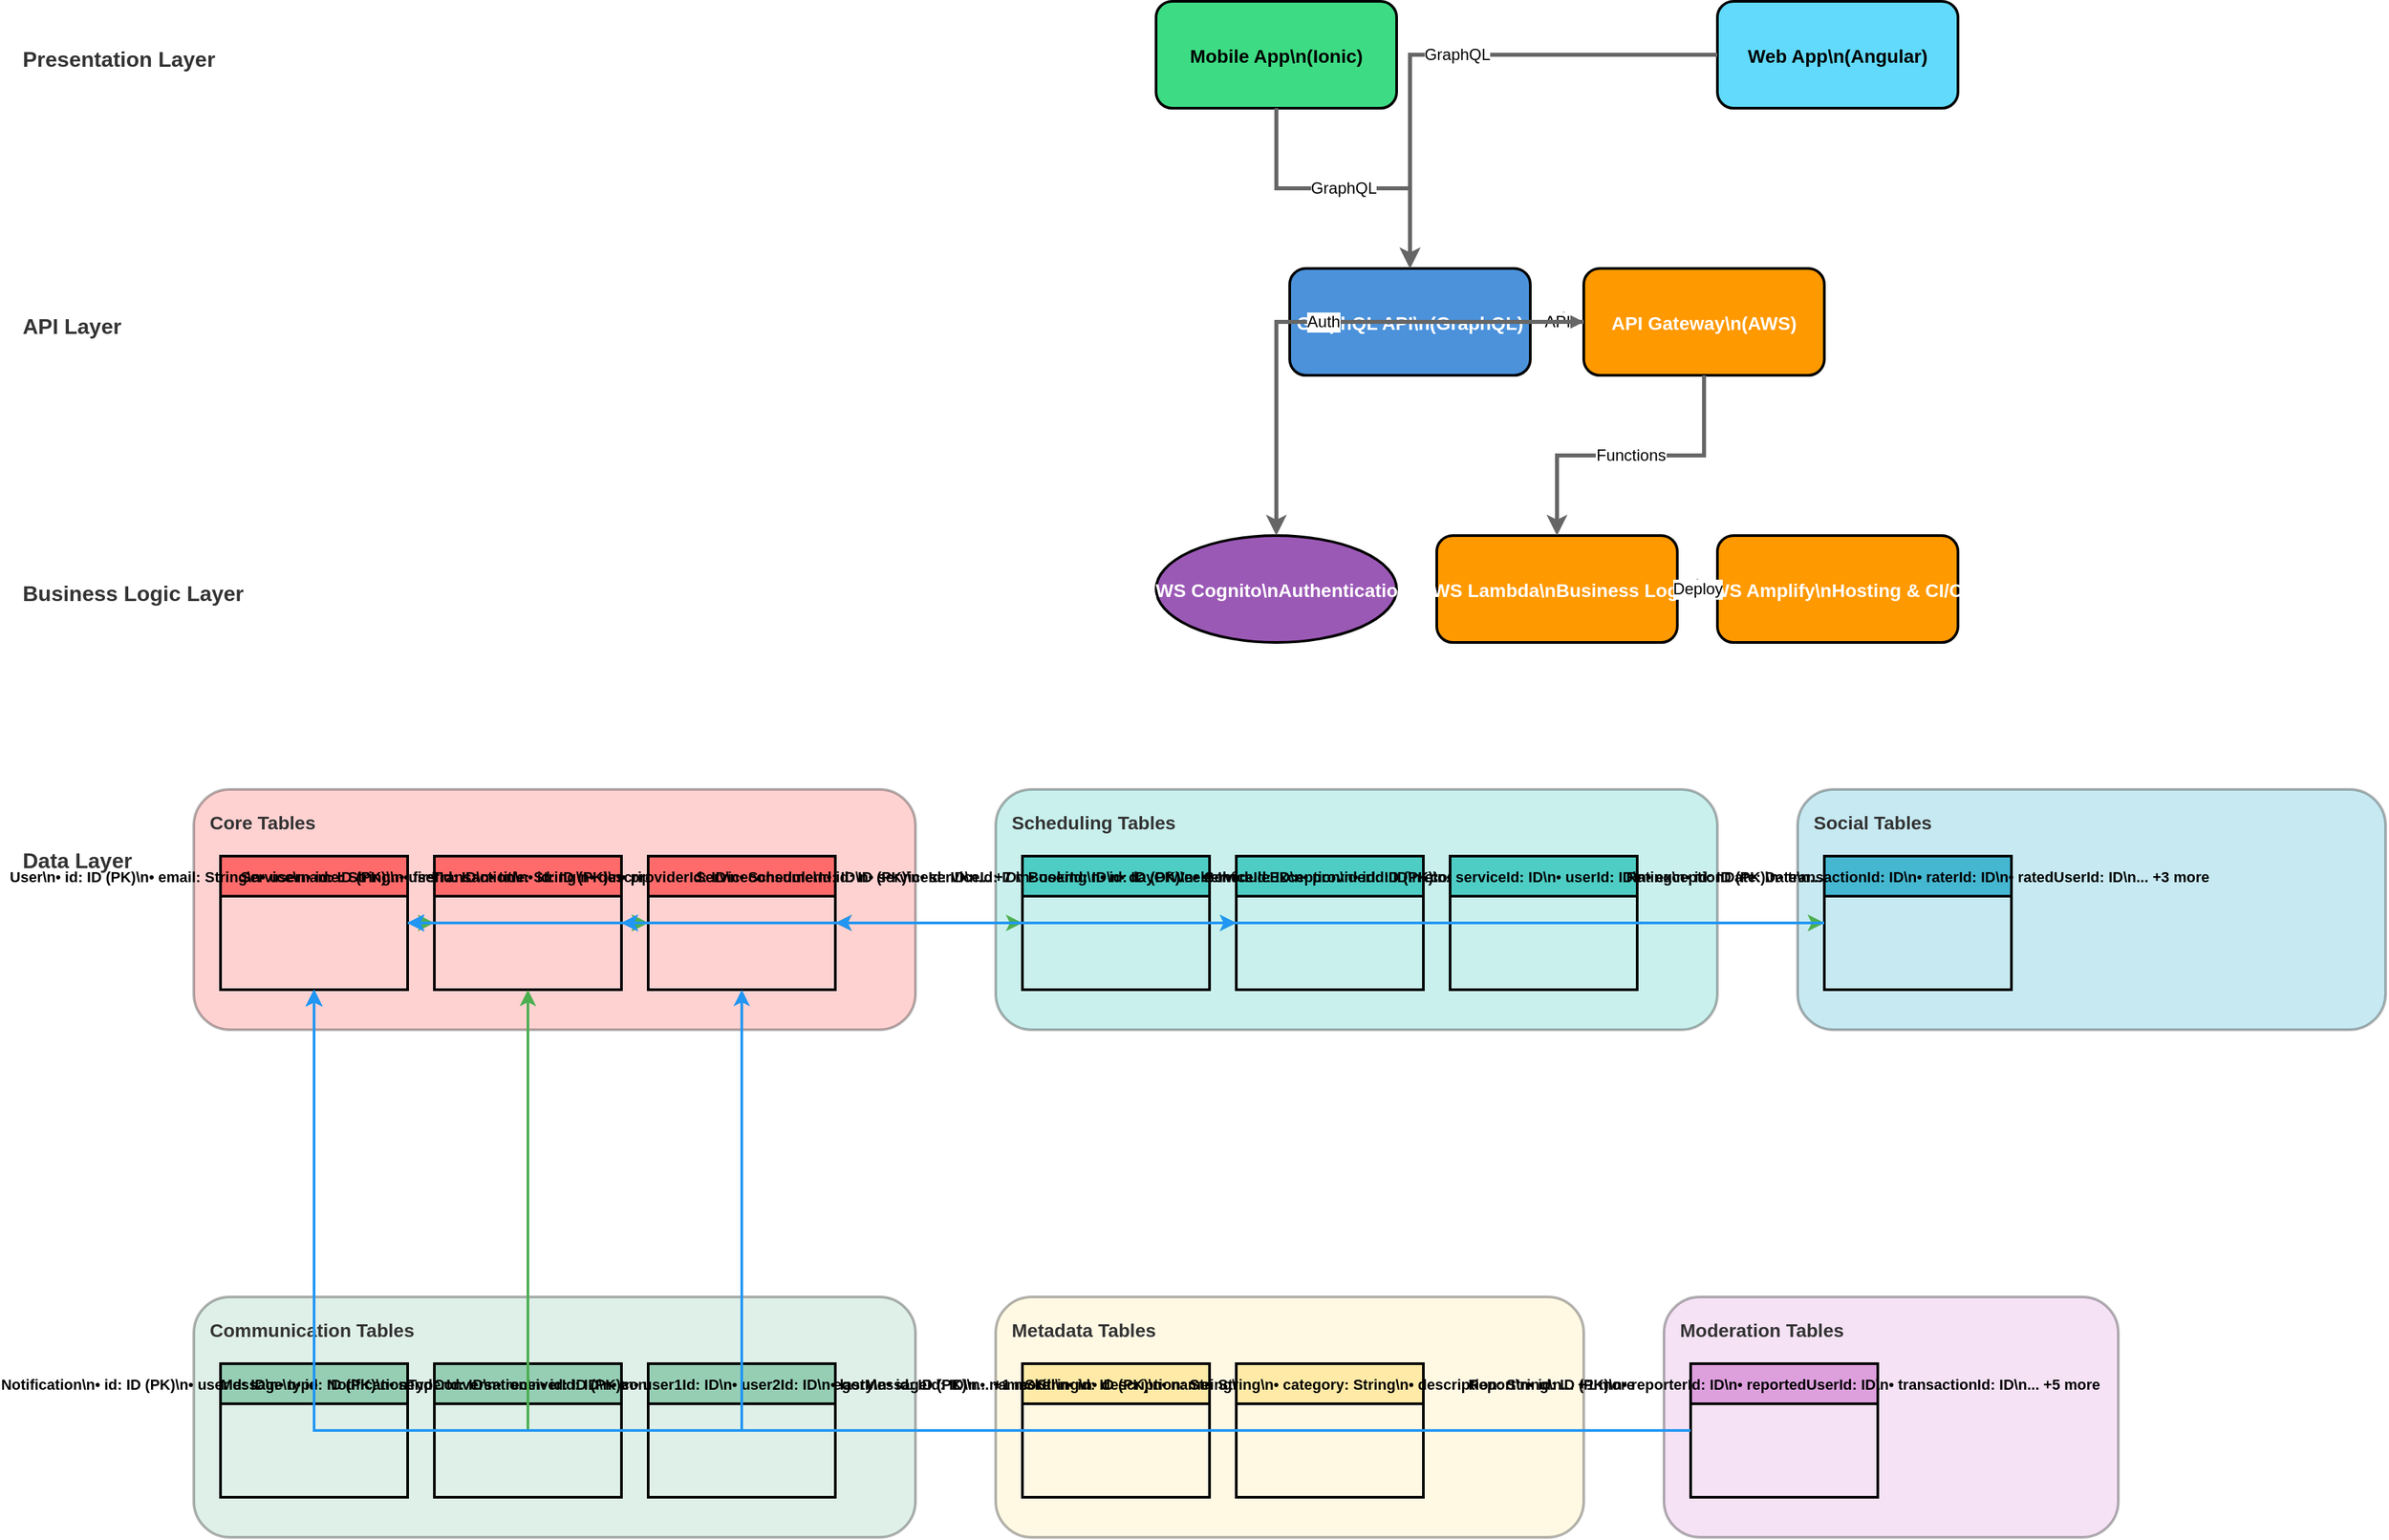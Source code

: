 <?xml version="1.0" encoding="UTF-8"?>
<mxfile version="1.0.0" type="device">
  <diagram id="hourbank-detailed-architecture" name="HourBank Detailed Architecture">
    <mxGraphModel dx="2400" dy="1600" grid="1" gridSize="10" guides="1" tooltips="1" connect="1" arrows="1" fold="1" page="1" pageScale="1" pageWidth="2400" pageHeight="1600" math="0" shadow="0">
      <root>
        <mxCell id="0"/>
        <mxCell id="1" parent="0"/>
        <mxCell id="2" value="Presentation Layer" style="text;html=1;strokeColor=none;fillColor=none;align=left;verticalAlign=middle;whiteSpace=wrap;rounded=0;fontSize=16;fontStyle=1;fontColor=#333333" vertex="1" parent="1">
          <mxGeometry x="50" y="110" width="180" height="25" as="geometry"/>
        </mxCell>
        <mxCell id="3" value="API Layer" style="text;html=1;strokeColor=none;fillColor=none;align=left;verticalAlign=middle;whiteSpace=wrap;rounded=0;fontSize=16;fontStyle=1;fontColor=#333333" vertex="1" parent="1">
          <mxGeometry x="50" y="310" width="180" height="25" as="geometry"/>
        </mxCell>
        <mxCell id="4" value="Business Logic Layer" style="text;html=1;strokeColor=none;fillColor=none;align=left;verticalAlign=middle;whiteSpace=wrap;rounded=0;fontSize=16;fontStyle=1;fontColor=#333333" vertex="1" parent="1">
          <mxGeometry x="50" y="510" width="180" height="25" as="geometry"/>
        </mxCell>
        <mxCell id="5" value="Data Layer" style="text;html=1;strokeColor=none;fillColor=none;align=left;verticalAlign=middle;whiteSpace=wrap;rounded=0;fontSize=16;fontStyle=1;fontColor=#333333" vertex="1" parent="1">
          <mxGeometry x="50" y="710" width="180" height="25" as="geometry"/>
        </mxCell>
        <mxCell id="6" value="Mobile App\n(Ionic)" style="rounded=1;fillColor=#3DDC84;strokeColor=#000000;fontColor=#000000;fontSize=14;fontStyle=1;strokeWidth=2" vertex="1" parent="1">
          <mxGeometry x="900" y="80" width="180" height="80" as="geometry"/>
        </mxCell>
        <mxCell id="7" value="Web App\n(Angular)" style="rounded=1;fillColor=#61DAFB;strokeColor=#000000;fontColor=#000000;fontSize=14;fontStyle=1;strokeWidth=2" vertex="1" parent="1">
          <mxGeometry x="1320" y="80" width="180" height="80" as="geometry"/>
        </mxCell>
        <mxCell id="8" value="GraphQL API\n(GraphQL)" style="rounded=1;fillColor=#4B92DB;strokeColor=#000000;fontColor=#FFFFFF;fontSize=14;fontStyle=1;strokeWidth=2" vertex="1" parent="1">
          <mxGeometry x="1000" y="280" width="180" height="80" as="geometry"/>
        </mxCell>
        <mxCell id="9" value="API Gateway\n(AWS)" style="rounded=1;fillColor=#FF9900;strokeColor=#000000;fontColor=#FFFFFF;fontSize=14;fontStyle=1;strokeWidth=2" vertex="1" parent="1">
          <mxGeometry x="1220" y="280" width="180" height="80" as="geometry"/>
        </mxCell>
        <mxCell id="10" value="AWS Cognito\nAuthentication" style="shape=ellipse;fillColor=#9B59B6;strokeColor=#000000;fontColor=#FFFFFF;fontSize=14;fontStyle=1;strokeWidth=2" vertex="1" parent="1">
          <mxGeometry x="900" y="480" width="180" height="80" as="geometry"/>
        </mxCell>
        <mxCell id="11" value="AWS Lambda\nBusiness Logic" style="rounded=1;fillColor=#FF9900;strokeColor=#000000;fontColor=#FFFFFF;fontSize=14;fontStyle=1;strokeWidth=2" vertex="1" parent="1">
          <mxGeometry x="1110" y="480" width="180" height="80" as="geometry"/>
        </mxCell>
        <mxCell id="12" value="AWS Amplify\nHosting &amp; CI/CD" style="rounded=1;fillColor=#FF9900;strokeColor=#000000;fontColor=#FFFFFF;fontSize=14;fontStyle=1;strokeWidth=2" vertex="1" parent="1">
          <mxGeometry x="1320" y="480" width="180" height="80" as="geometry"/>
        </mxCell>
        <mxCell id="13" value="Core Tables" style="rounded=1;whiteSpace=wrap;html=1;fillColor=#FF6B6B;strokeColor=#000000;strokeWidth=2;opacity=30;fontStyle=1;fontSize=14;fontColor=#333333;align=left;verticalAlign=top;spacingTop=10;spacingLeft=10" vertex="1" parent="1">
          <mxGeometry x="180" y="670" width="540" height="180" as="geometry"/>
        </mxCell>
        <mxCell id="14" value="Scheduling Tables" style="rounded=1;whiteSpace=wrap;html=1;fillColor=#4ECDC4;strokeColor=#000000;strokeWidth=2;opacity=30;fontStyle=1;fontSize=14;fontColor=#333333;align=left;verticalAlign=top;spacingTop=10;spacingLeft=10" vertex="1" parent="1">
          <mxGeometry x="780" y="670" width="540" height="180" as="geometry"/>
        </mxCell>
        <mxCell id="15" value="Social Tables" style="rounded=1;whiteSpace=wrap;html=1;fillColor=#45B7D1;strokeColor=#000000;strokeWidth=2;opacity=30;fontStyle=1;fontSize=14;fontColor=#333333;align=left;verticalAlign=top;spacingTop=10;spacingLeft=10" vertex="1" parent="1">
          <mxGeometry x="1380" y="670" width="440" height="180" as="geometry"/>
        </mxCell>
        <mxCell id="16" value="Communication Tables" style="rounded=1;whiteSpace=wrap;html=1;fillColor=#96CEB4;strokeColor=#000000;strokeWidth=2;opacity=30;fontStyle=1;fontSize=14;fontColor=#333333;align=left;verticalAlign=top;spacingTop=10;spacingLeft=10" vertex="1" parent="1">
          <mxGeometry x="180" y="1050" width="540" height="180" as="geometry"/>
        </mxCell>
        <mxCell id="17" value="Metadata Tables" style="rounded=1;whiteSpace=wrap;html=1;fillColor=#FFEAA7;strokeColor=#000000;strokeWidth=2;opacity=30;fontStyle=1;fontSize=14;fontColor=#333333;align=left;verticalAlign=top;spacingTop=10;spacingLeft=10" vertex="1" parent="1">
          <mxGeometry x="780" y="1050" width="440" height="180" as="geometry"/>
        </mxCell>
        <mxCell id="18" value="Moderation Tables" style="rounded=1;whiteSpace=wrap;html=1;fillColor=#DDA0DD;strokeColor=#000000;strokeWidth=2;opacity=30;fontStyle=1;fontSize=14;fontColor=#333333;align=left;verticalAlign=top;spacingTop=10;spacingLeft=10" vertex="1" parent="1">
          <mxGeometry x="1280" y="1050" width="340" height="180" as="geometry"/>
        </mxCell>
        <mxCell id="19" value="User\n• id: ID (PK)\n• email: String\n• username: String\n• firstName: String\n... +7 more" style="shape=table;startSize=30;container=1;collapsible=0;childLayout=tableLayout;fixedRows=1;rowLines=0;fontStyle=1;align=center;resizeLast=1;fillColor=#FF6B6B;strokeColor=#000000;fontColor=#000000;fontSize=11;strokeWidth=2" vertex="1" parent="1">
          <mxGeometry x="200" y="720" width="140" height="100" as="geometry"/>
        </mxCell>
        <mxCell id="20" value="Service\n• id: ID (PK)\n• userId: ID\n• title: String\n• description: String\n... +9 more" style="shape=table;startSize=30;container=1;collapsible=0;childLayout=tableLayout;fixedRows=1;rowLines=0;fontStyle=1;align=center;resizeLast=1;fillColor=#FF6B6B;strokeColor=#000000;fontColor=#000000;fontSize=11;strokeWidth=2" vertex="1" parent="1">
          <mxGeometry x="360" y="720" width="140" height="100" as="geometry"/>
        </mxCell>
        <mxCell id="21" value="Transaction\n• id: ID (PK)\n• providerId: ID\n• consumerId: ID\n• serviceId: ID\n... +7 more" style="shape=table;startSize=30;container=1;collapsible=0;childLayout=tableLayout;fixedRows=1;rowLines=0;fontStyle=1;align=center;resizeLast=1;fillColor=#FF6B6B;strokeColor=#000000;fontColor=#000000;fontSize=11;strokeWidth=2" vertex="1" parent="1">
          <mxGeometry x="520" y="720" width="140" height="100" as="geometry"/>
        </mxCell>
        <mxCell id="22" value="ServiceSchedule\n• id: ID (PK)\n• serviceId: ID\n• userId: ID\n• dayOfWeek: Int # 0 = Sunday, 1 = Monday, etc.\n... +3 more" style="shape=table;startSize=30;container=1;collapsible=0;childLayout=tableLayout;fixedRows=1;rowLines=0;fontStyle=1;align=center;resizeLast=1;fillColor=#4ECDC4;strokeColor=#000000;fontColor=#000000;fontSize=11;strokeWidth=2" vertex="1" parent="1">
          <mxGeometry x="800" y="720" width="140" height="100" as="geometry"/>
        </mxCell>
        <mxCell id="23" value="Booking\n• id: ID (PK)\n• serviceId: ID\n• providerId: ID\n• consumerId: ID\n... +12 more" style="shape=table;startSize=30;container=1;collapsible=0;childLayout=tableLayout;fixedRows=1;rowLines=0;fontStyle=1;align=center;resizeLast=1;fillColor=#4ECDC4;strokeColor=#000000;fontColor=#000000;fontSize=11;strokeWidth=2" vertex="1" parent="1">
          <mxGeometry x="960" y="720" width="140" height="100" as="geometry"/>
        </mxCell>
        <mxCell id="24" value="ScheduleException\n• id: ID (PK)\n• serviceId: ID\n• userId: ID\n• exceptionDate: Date\n... +4 more" style="shape=table;startSize=30;container=1;collapsible=0;childLayout=tableLayout;fixedRows=1;rowLines=0;fontStyle=1;align=center;resizeLast=1;fillColor=#4ECDC4;strokeColor=#000000;fontColor=#000000;fontSize=11;strokeWidth=2" vertex="1" parent="1">
          <mxGeometry x="1120" y="720" width="140" height="100" as="geometry"/>
        </mxCell>
        <mxCell id="25" value="Category\n• id: ID (PK)\n• name: String\n• description: String\n• icon: String\n... +2 more" style="shape=table;startSize=30;container=1;collapsible=0;childLayout=tableLayout;fixedRows=1;rowLines=0;fontStyle=1;align=center;resizeLast=1;fillColor=#FFEAA7;strokeColor=#000000;fontColor=#000000;fontSize=11;strokeWidth=2" vertex="1" parent="1">
          <mxGeometry x="800" y="1100" width="140" height="100" as="geometry"/>
        </mxCell>
        <mxCell id="26" value="Skill\n• id: ID (PK)\n• name: String\n• category: String\n• description: String\n... +1 more" style="shape=table;startSize=30;container=1;collapsible=0;childLayout=tableLayout;fixedRows=1;rowLines=0;fontStyle=1;align=center;resizeLast=1;fillColor=#FFEAA7;strokeColor=#000000;fontColor=#000000;fontSize=11;strokeWidth=2" vertex="1" parent="1">
          <mxGeometry x="960" y="1100" width="140" height="100" as="geometry"/>
        </mxCell>
        <mxCell id="27" value="Rating\n• id: ID (PK)\n• transactionId: ID\n• raterId: ID\n• ratedUserId: ID\n... +3 more" style="shape=table;startSize=30;container=1;collapsible=0;childLayout=tableLayout;fixedRows=1;rowLines=0;fontStyle=1;align=center;resizeLast=1;fillColor=#45B7D1;strokeColor=#000000;fontColor=#000000;fontSize=11;strokeWidth=2" vertex="1" parent="1">
          <mxGeometry x="1400" y="720" width="140" height="100" as="geometry"/>
        </mxCell>
        <mxCell id="28" value="Notification\n• id: ID (PK)\n• userId: ID\n• type: NotificationType\n• title: String\n... +3 more" style="shape=table;startSize=30;container=1;collapsible=0;childLayout=tableLayout;fixedRows=1;rowLines=0;fontStyle=1;align=center;resizeLast=1;fillColor=#96CEB4;strokeColor=#000000;fontColor=#000000;fontSize=11;strokeWidth=2" vertex="1" parent="1">
          <mxGeometry x="200" y="1100" width="140" height="100" as="geometry"/>
        </mxCell>
        <mxCell id="29" value="Message\n• id: ID (PK)\n• senderId: ID\n• receiverId: ID\n• conversationId: ID\n... +3 more" style="shape=table;startSize=30;container=1;collapsible=0;childLayout=tableLayout;fixedRows=1;rowLines=0;fontStyle=1;align=center;resizeLast=1;fillColor=#96CEB4;strokeColor=#000000;fontColor=#000000;fontSize=11;strokeWidth=2" vertex="1" parent="1">
          <mxGeometry x="360" y="1100" width="140" height="100" as="geometry"/>
        </mxCell>
        <mxCell id="30" value="Conversation\n• id: ID (PK)\n• user1Id: ID\n• user2Id: ID\n• lastMessageId: ID\n... +1 more" style="shape=table;startSize=30;container=1;collapsible=0;childLayout=tableLayout;fixedRows=1;rowLines=0;fontStyle=1;align=center;resizeLast=1;fillColor=#96CEB4;strokeColor=#000000;fontColor=#000000;fontSize=11;strokeWidth=2" vertex="1" parent="1">
          <mxGeometry x="520" y="1100" width="140" height="100" as="geometry"/>
        </mxCell>
        <mxCell id="31" value="Report\n• id: ID (PK)\n• reporterId: ID\n• reportedUserId: ID\n• transactionId: ID\n... +5 more" style="shape=table;startSize=30;container=1;collapsible=0;childLayout=tableLayout;fixedRows=1;rowLines=0;fontStyle=1;align=center;resizeLast=1;fillColor=#DDA0DD;strokeColor=#000000;fontColor=#000000;fontSize=11;strokeWidth=2" vertex="1" parent="1">
          <mxGeometry x="1300" y="1100" width="140" height="100" as="geometry"/>
        </mxCell>
        <mxCell id="32" value="GraphQL" style="edgeStyle=orthogonalEdgeStyle;rounded=0;orthogonalLoop=1;jettySize=auto;html=1;strokeWidth=3;strokeColor=#666666;fontColor=#000000;fontSize=12" edge="1" parent="1" source="6" target="8">
          <mxGeometry relative="1" as="geometry"/>
        </mxCell>
        <mxCell id="33" value="GraphQL" style="edgeStyle=orthogonalEdgeStyle;rounded=0;orthogonalLoop=1;jettySize=auto;html=1;strokeWidth=3;strokeColor=#666666;fontColor=#000000;fontSize=12" edge="1" parent="1" source="7" target="8">
          <mxGeometry relative="1" as="geometry"/>
        </mxCell>
        <mxCell id="34" value="API" style="edgeStyle=orthogonalEdgeStyle;rounded=0;orthogonalLoop=1;jettySize=auto;html=1;strokeWidth=3;strokeColor=#666666;fontColor=#000000;fontSize=12" edge="1" parent="1" source="8" target="9">
          <mxGeometry relative="1" as="geometry"/>
        </mxCell>
        <mxCell id="35" value="Auth" style="edgeStyle=orthogonalEdgeStyle;rounded=0;orthogonalLoop=1;jettySize=auto;html=1;strokeWidth=3;strokeColor=#666666;fontColor=#000000;fontSize=12" edge="1" parent="1" source="9" target="10">
          <mxGeometry relative="1" as="geometry"/>
        </mxCell>
        <mxCell id="36" value="Functions" style="edgeStyle=orthogonalEdgeStyle;rounded=0;orthogonalLoop=1;jettySize=auto;html=1;strokeWidth=3;strokeColor=#666666;fontColor=#000000;fontSize=12" edge="1" parent="1" source="9" target="11">
          <mxGeometry relative="1" as="geometry"/>
        </mxCell>
        <mxCell id="37" value="Deploy" style="edgeStyle=orthogonalEdgeStyle;rounded=0;orthogonalLoop=1;jettySize=auto;html=1;strokeWidth=3;strokeColor=#666666;fontColor=#000000;fontSize=12" edge="1" parent="1" source="11" target="12">
          <mxGeometry relative="1" as="geometry"/>
        </mxCell>
        <mxCell id="38" value="" style="edgeStyle=orthogonalEdgeStyle;rounded=0;orthogonalLoop=1;jettySize=auto;html=1;strokeWidth=2;strokeColor=#4CAF50;fontColor=#000000;fontSize=10;endArrow=classic;endFill=1;startArrow=none;startFill=0" edge="1" parent="1" source="19" target="20">
          <mxGeometry relative="1" as="geometry"/>
        </mxCell>
        <mxCell id="39" value="" style="edgeStyle=orthogonalEdgeStyle;rounded=0;orthogonalLoop=1;jettySize=auto;html=1;strokeWidth=2;strokeColor=#4CAF50;fontColor=#000000;fontSize=10;endArrow=classic;endFill=1;startArrow=none;startFill=0" edge="1" parent="1" source="19" target="21">
          <mxGeometry relative="1" as="geometry"/>
        </mxCell>
        <mxCell id="40" value="" style="edgeStyle=orthogonalEdgeStyle;rounded=0;orthogonalLoop=1;jettySize=auto;html=1;strokeWidth=2;strokeColor=#4CAF50;fontColor=#000000;fontSize=10;endArrow=classic;endFill=1;startArrow=none;startFill=0" edge="1" parent="1" source="19" target="21">
          <mxGeometry relative="1" as="geometry"/>
        </mxCell>
        <mxCell id="41" value="" style="edgeStyle=orthogonalEdgeStyle;rounded=0;orthogonalLoop=1;jettySize=auto;html=1;strokeWidth=2;strokeColor=#4CAF50;fontColor=#000000;fontSize=10;endArrow=classic;endFill=1;startArrow=none;startFill=0" edge="1" parent="1" source="19" target="27">
          <mxGeometry relative="1" as="geometry"/>
        </mxCell>
        <mxCell id="42" value="" style="edgeStyle=orthogonalEdgeStyle;rounded=0;orthogonalLoop=1;jettySize=auto;html=1;strokeWidth=2;strokeColor=#4CAF50;fontColor=#000000;fontSize=10;endArrow=classic;endFill=1;startArrow=none;startFill=0" edge="1" parent="1" source="19" target="27">
          <mxGeometry relative="1" as="geometry"/>
        </mxCell>
        <mxCell id="43" value="" style="edgeStyle=orthogonalEdgeStyle;rounded=0;orthogonalLoop=1;jettySize=auto;html=1;strokeWidth=2;strokeColor=#2196F3;fontColor=#000000;fontSize=10;endArrow=classic;endFill=1;startArrow=none;startFill=0" edge="1" parent="1" source="20" target="19">
          <mxGeometry relative="1" as="geometry"/>
        </mxCell>
        <mxCell id="44" value="" style="edgeStyle=orthogonalEdgeStyle;rounded=0;orthogonalLoop=1;jettySize=auto;html=1;strokeWidth=2;strokeColor=#4CAF50;fontColor=#000000;fontSize=10;endArrow=classic;endFill=1;startArrow=none;startFill=0" edge="1" parent="1" source="20" target="21">
          <mxGeometry relative="1" as="geometry"/>
        </mxCell>
        <mxCell id="45" value="" style="edgeStyle=orthogonalEdgeStyle;rounded=0;orthogonalLoop=1;jettySize=auto;html=1;strokeWidth=2;strokeColor=#4CAF50;fontColor=#000000;fontSize=10;endArrow=classic;endFill=1;startArrow=none;startFill=0" edge="1" parent="1" source="20" target="22">
          <mxGeometry relative="1" as="geometry"/>
        </mxCell>
        <mxCell id="46" value="" style="edgeStyle=orthogonalEdgeStyle;rounded=0;orthogonalLoop=1;jettySize=auto;html=1;strokeWidth=2;strokeColor=#4CAF50;fontColor=#000000;fontSize=10;endArrow=classic;endFill=1;startArrow=none;startFill=0" edge="1" parent="1" source="20" target="23">
          <mxGeometry relative="1" as="geometry"/>
        </mxCell>
        <mxCell id="47" value="" style="edgeStyle=orthogonalEdgeStyle;rounded=0;orthogonalLoop=1;jettySize=auto;html=1;strokeWidth=2;strokeColor=#2196F3;fontColor=#000000;fontSize=10;endArrow=classic;endFill=1;startArrow=none;startFill=0" edge="1" parent="1" source="22" target="20">
          <mxGeometry relative="1" as="geometry"/>
        </mxCell>
        <mxCell id="48" value="" style="edgeStyle=orthogonalEdgeStyle;rounded=0;orthogonalLoop=1;jettySize=auto;html=1;strokeWidth=2;strokeColor=#2196F3;fontColor=#000000;fontSize=10;endArrow=classic;endFill=1;startArrow=none;startFill=0" edge="1" parent="1" source="22" target="19">
          <mxGeometry relative="1" as="geometry"/>
        </mxCell>
        <mxCell id="49" value="" style="edgeStyle=orthogonalEdgeStyle;rounded=0;orthogonalLoop=1;jettySize=auto;html=1;strokeWidth=2;strokeColor=#2196F3;fontColor=#000000;fontSize=10;endArrow=classic;endFill=1;startArrow=none;startFill=0" edge="1" parent="1" source="23" target="20">
          <mxGeometry relative="1" as="geometry"/>
        </mxCell>
        <mxCell id="50" value="" style="edgeStyle=orthogonalEdgeStyle;rounded=0;orthogonalLoop=1;jettySize=auto;html=1;strokeWidth=2;strokeColor=#2196F3;fontColor=#000000;fontSize=10;endArrow=classic;endFill=1;startArrow=none;startFill=0" edge="1" parent="1" source="23" target="19">
          <mxGeometry relative="1" as="geometry"/>
        </mxCell>
        <mxCell id="51" value="" style="edgeStyle=orthogonalEdgeStyle;rounded=0;orthogonalLoop=1;jettySize=auto;html=1;strokeWidth=2;strokeColor=#2196F3;fontColor=#000000;fontSize=10;endArrow=classic;endFill=1;startArrow=none;startFill=0" edge="1" parent="1" source="23" target="19">
          <mxGeometry relative="1" as="geometry"/>
        </mxCell>
        <mxCell id="52" value="" style="edgeStyle=orthogonalEdgeStyle;rounded=0;orthogonalLoop=1;jettySize=auto;html=1;strokeWidth=2;strokeColor=#FF9800;fontColor=#000000;fontSize=10;endArrow=classic;endFill=1;startArrow=none;startFill=0" edge="1" parent="1" source="23" target="21">
          <mxGeometry relative="1" as="geometry"/>
        </mxCell>
        <mxCell id="53" value="" style="edgeStyle=orthogonalEdgeStyle;rounded=0;orthogonalLoop=1;jettySize=auto;html=1;strokeWidth=2;strokeColor=#2196F3;fontColor=#000000;fontSize=10;endArrow=classic;endFill=1;startArrow=none;startFill=0" edge="1" parent="1" source="24" target="20">
          <mxGeometry relative="1" as="geometry"/>
        </mxCell>
        <mxCell id="54" value="" style="edgeStyle=orthogonalEdgeStyle;rounded=0;orthogonalLoop=1;jettySize=auto;html=1;strokeWidth=2;strokeColor=#2196F3;fontColor=#000000;fontSize=10;endArrow=classic;endFill=1;startArrow=none;startFill=0" edge="1" parent="1" source="24" target="19">
          <mxGeometry relative="1" as="geometry"/>
        </mxCell>
        <mxCell id="55" value="" style="edgeStyle=orthogonalEdgeStyle;rounded=0;orthogonalLoop=1;jettySize=auto;html=1;strokeWidth=2;strokeColor=#2196F3;fontColor=#000000;fontSize=10;endArrow=classic;endFill=1;startArrow=none;startFill=0" edge="1" parent="1" source="21" target="19">
          <mxGeometry relative="1" as="geometry"/>
        </mxCell>
        <mxCell id="56" value="" style="edgeStyle=orthogonalEdgeStyle;rounded=0;orthogonalLoop=1;jettySize=auto;html=1;strokeWidth=2;strokeColor=#2196F3;fontColor=#000000;fontSize=10;endArrow=classic;endFill=1;startArrow=none;startFill=0" edge="1" parent="1" source="21" target="19">
          <mxGeometry relative="1" as="geometry"/>
        </mxCell>
        <mxCell id="57" value="" style="edgeStyle=orthogonalEdgeStyle;rounded=0;orthogonalLoop=1;jettySize=auto;html=1;strokeWidth=2;strokeColor=#2196F3;fontColor=#000000;fontSize=10;endArrow=classic;endFill=1;startArrow=none;startFill=0" edge="1" parent="1" source="21" target="20">
          <mxGeometry relative="1" as="geometry"/>
        </mxCell>
        <mxCell id="58" value="" style="edgeStyle=orthogonalEdgeStyle;rounded=0;orthogonalLoop=1;jettySize=auto;html=1;strokeWidth=2;strokeColor=#2196F3;fontColor=#000000;fontSize=10;endArrow=classic;endFill=1;startArrow=none;startFill=0" edge="1" parent="1" source="21" target="23">
          <mxGeometry relative="1" as="geometry"/>
        </mxCell>
        <mxCell id="59" value="" style="edgeStyle=orthogonalEdgeStyle;rounded=0;orthogonalLoop=1;jettySize=auto;html=1;strokeWidth=2;strokeColor=#4CAF50;fontColor=#000000;fontSize=10;endArrow=classic;endFill=1;startArrow=none;startFill=0" edge="1" parent="1" source="25" target="20">
          <mxGeometry relative="1" as="geometry"/>
        </mxCell>
        <mxCell id="60" value="" style="edgeStyle=orthogonalEdgeStyle;rounded=0;orthogonalLoop=1;jettySize=auto;html=1;strokeWidth=2;strokeColor=#2196F3;fontColor=#000000;fontSize=10;endArrow=classic;endFill=1;startArrow=none;startFill=0" edge="1" parent="1" source="27" target="21">
          <mxGeometry relative="1" as="geometry"/>
        </mxCell>
        <mxCell id="61" value="" style="edgeStyle=orthogonalEdgeStyle;rounded=0;orthogonalLoop=1;jettySize=auto;html=1;strokeWidth=2;strokeColor=#2196F3;fontColor=#000000;fontSize=10;endArrow=classic;endFill=1;startArrow=none;startFill=0" edge="1" parent="1" source="27" target="19">
          <mxGeometry relative="1" as="geometry"/>
        </mxCell>
        <mxCell id="62" value="" style="edgeStyle=orthogonalEdgeStyle;rounded=0;orthogonalLoop=1;jettySize=auto;html=1;strokeWidth=2;strokeColor=#2196F3;fontColor=#000000;fontSize=10;endArrow=classic;endFill=1;startArrow=none;startFill=0" edge="1" parent="1" source="27" target="19">
          <mxGeometry relative="1" as="geometry"/>
        </mxCell>
        <mxCell id="63" value="" style="edgeStyle=orthogonalEdgeStyle;rounded=0;orthogonalLoop=1;jettySize=auto;html=1;strokeWidth=2;strokeColor=#2196F3;fontColor=#000000;fontSize=10;endArrow=classic;endFill=1;startArrow=none;startFill=0" edge="1" parent="1" source="28" target="19">
          <mxGeometry relative="1" as="geometry"/>
        </mxCell>
        <mxCell id="64" value="" style="edgeStyle=orthogonalEdgeStyle;rounded=0;orthogonalLoop=1;jettySize=auto;html=1;strokeWidth=2;strokeColor=#2196F3;fontColor=#000000;fontSize=10;endArrow=classic;endFill=1;startArrow=none;startFill=0" edge="1" parent="1" source="29" target="19">
          <mxGeometry relative="1" as="geometry"/>
        </mxCell>
        <mxCell id="65" value="" style="edgeStyle=orthogonalEdgeStyle;rounded=0;orthogonalLoop=1;jettySize=auto;html=1;strokeWidth=2;strokeColor=#2196F3;fontColor=#000000;fontSize=10;endArrow=classic;endFill=1;startArrow=none;startFill=0" edge="1" parent="1" source="29" target="19">
          <mxGeometry relative="1" as="geometry"/>
        </mxCell>
        <mxCell id="66" value="" style="edgeStyle=orthogonalEdgeStyle;rounded=0;orthogonalLoop=1;jettySize=auto;html=1;strokeWidth=2;strokeColor=#2196F3;fontColor=#000000;fontSize=10;endArrow=classic;endFill=1;startArrow=none;startFill=0" edge="1" parent="1" source="30" target="19">
          <mxGeometry relative="1" as="geometry"/>
        </mxCell>
        <mxCell id="67" value="" style="edgeStyle=orthogonalEdgeStyle;rounded=0;orthogonalLoop=1;jettySize=auto;html=1;strokeWidth=2;strokeColor=#2196F3;fontColor=#000000;fontSize=10;endArrow=classic;endFill=1;startArrow=none;startFill=0" edge="1" parent="1" source="30" target="19">
          <mxGeometry relative="1" as="geometry"/>
        </mxCell>
        <mxCell id="68" value="" style="edgeStyle=orthogonalEdgeStyle;rounded=0;orthogonalLoop=1;jettySize=auto;html=1;strokeWidth=2;strokeColor=#2196F3;fontColor=#000000;fontSize=10;endArrow=classic;endFill=1;startArrow=none;startFill=0" edge="1" parent="1" source="31" target="19">
          <mxGeometry relative="1" as="geometry"/>
        </mxCell>
        <mxCell id="69" value="" style="edgeStyle=orthogonalEdgeStyle;rounded=0;orthogonalLoop=1;jettySize=auto;html=1;strokeWidth=2;strokeColor=#2196F3;fontColor=#000000;fontSize=10;endArrow=classic;endFill=1;startArrow=none;startFill=0" edge="1" parent="1" source="31" target="19">
          <mxGeometry relative="1" as="geometry"/>
        </mxCell>
        <mxCell id="70" value="" style="edgeStyle=orthogonalEdgeStyle;rounded=0;orthogonalLoop=1;jettySize=auto;html=1;strokeWidth=2;strokeColor=#2196F3;fontColor=#000000;fontSize=10;endArrow=classic;endFill=1;startArrow=none;startFill=0" edge="1" parent="1" source="31" target="21">
          <mxGeometry relative="1" as="geometry"/>
        </mxCell>
      </root>
    </mxGraphModel>
  </diagram>
</mxfile>